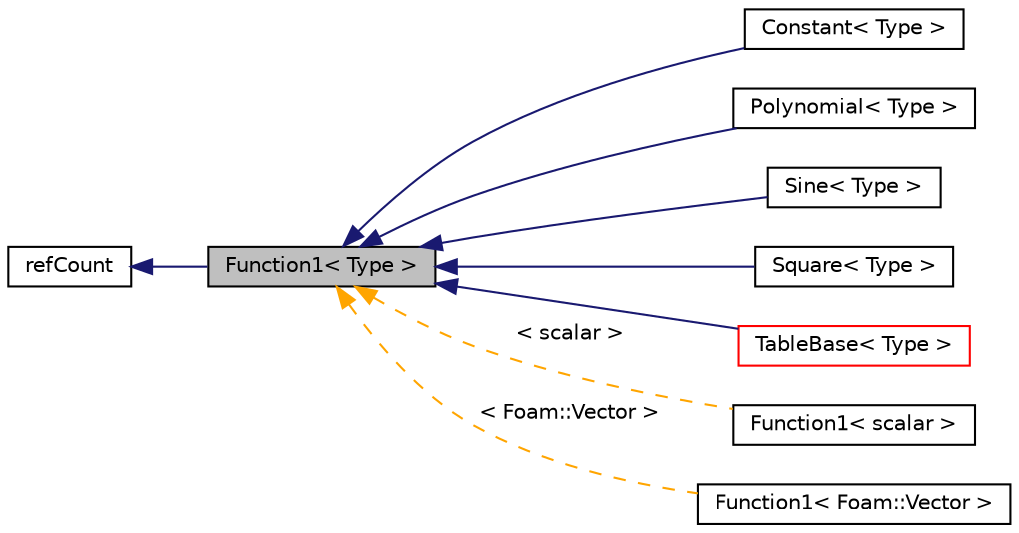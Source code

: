 digraph "Function1&lt; Type &gt;"
{
  bgcolor="transparent";
  edge [fontname="Helvetica",fontsize="10",labelfontname="Helvetica",labelfontsize="10"];
  node [fontname="Helvetica",fontsize="10",shape=record];
  rankdir="LR";
  Node1 [label="Function1\< Type \>",height=0.2,width=0.4,color="black", fillcolor="grey75", style="filled", fontcolor="black"];
  Node2 -> Node1 [dir="back",color="midnightblue",fontsize="10",style="solid",fontname="Helvetica"];
  Node2 [label="refCount",height=0.2,width=0.4,color="black",URL="$a02165.html",tooltip="Reference counter for various OpenFOAM components. "];
  Node1 -> Node3 [dir="back",color="midnightblue",fontsize="10",style="solid",fontname="Helvetica"];
  Node3 [label="Constant\< Type \>",height=0.2,width=0.4,color="black",URL="$a00361.html",tooltip="Templated basic entry that holds a constant value. "];
  Node1 -> Node4 [dir="back",color="midnightblue",fontsize="10",style="solid",fontname="Helvetica"];
  Node4 [label="Polynomial\< Type \>",height=0.2,width=0.4,color="black",URL="$a01974.html"];
  Node1 -> Node5 [dir="back",color="midnightblue",fontsize="10",style="solid",fontname="Helvetica"];
  Node5 [label="Sine\< Type \>",height=0.2,width=0.4,color="black",URL="$a02394.html",tooltip="Templated sine function with support for an offset level. "];
  Node1 -> Node6 [dir="back",color="midnightblue",fontsize="10",style="solid",fontname="Helvetica"];
  Node6 [label="Square\< Type \>",height=0.2,width=0.4,color="black",URL="$a02501.html",tooltip="Templated square-wave function with support for an offset level. "];
  Node1 -> Node7 [dir="back",color="midnightblue",fontsize="10",style="solid",fontname="Helvetica"];
  Node7 [label="TableBase\< Type \>",height=0.2,width=0.4,color="red",URL="$a02641.html",tooltip="Base class for table with bounds handling, interpolation and integration. "];
  Node1 -> Node8 [dir="back",color="orange",fontsize="10",style="dashed",label=" \< scalar \>" ,fontname="Helvetica"];
  Node8 [label="Function1\< scalar \>",height=0.2,width=0.4,color="black",URL="$a00882.html"];
  Node1 -> Node9 [dir="back",color="orange",fontsize="10",style="dashed",label=" \< Foam::Vector \>" ,fontname="Helvetica"];
  Node9 [label="Function1\< Foam::Vector \>",height=0.2,width=0.4,color="black",URL="$a00882.html"];
}
